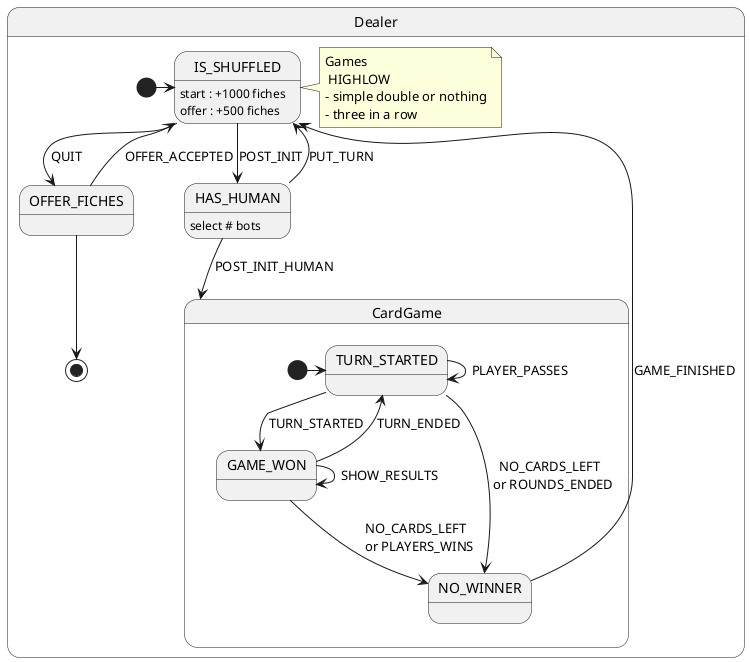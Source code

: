 @startuml

state Dealer {
[*] -> IS_SHUFFLED
IS_SHUFFLED -down-> OFFER_FICHES: QUIT
IS_SHUFFLED: start : +1000 fiches
IS_SHUFFLED: offer : +500 fiches
note right of IS_SHUFFLED: Games\n HIGHLOW\n- simple double or nothing\n- three in a row
IS_SHUFFLED -down-> HAS_HUMAN: POST_INIT
HAS_HUMAN --> IS_SHUFFLED: PUT_TURN
HAS_HUMAN: select # bots
HAS_HUMAN --> CardGame: POST_INIT_HUMAN
OFFER_FICHES -up-> IS_SHUFFLED: OFFER_ACCEPTED
OFFER_FICHES --> [*]

state CardGame {
[*] -> TURN_STARTED
TURN_STARTED --> TURN_STARTED: PLAYER_PASSES
TURN_STARTED --> GAME_WON: TURN_STARTED
TURN_STARTED --> NO_WINNER: NO_CARDS_LEFT \n or ROUNDS_ENDED
GAME_WON --> GAME_WON: SHOW_RESULTS
GAME_WON --> TURN_STARTED: TURN_ENDED
GAME_WON --> NO_WINNER: NO_CARDS_LEFT \n or PLAYERS_WINS
NO_WINNER -up-> IS_SHUFFLED: GAME_FINISHED
}
}
@enduml